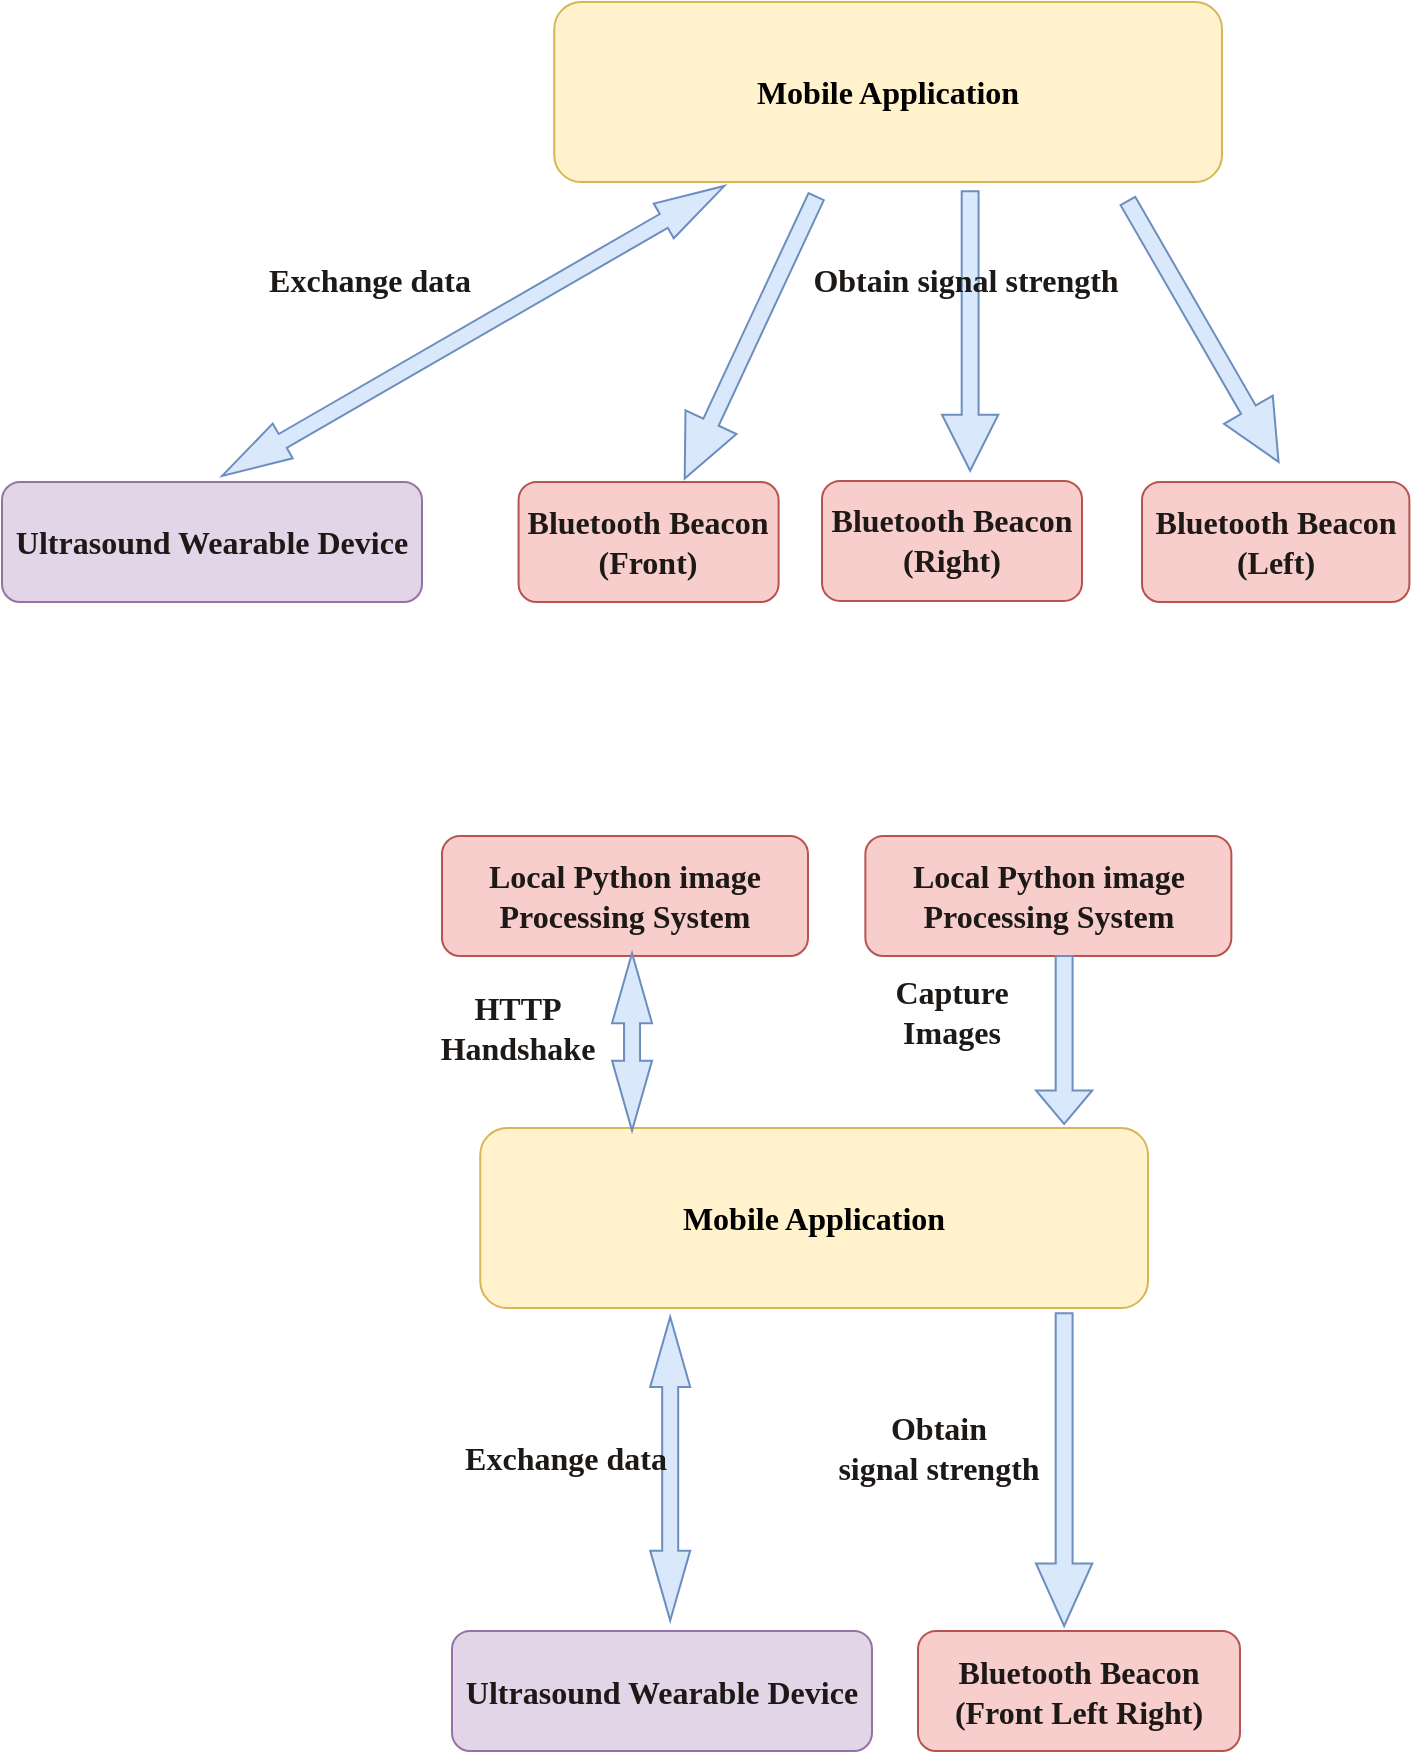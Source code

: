 <mxfile version="17.4.2" type="device"><diagram id="w_MZbceoAxADV6X89ecW" name="第 1 页"><mxGraphModel dx="952" dy="689" grid="0" gridSize="10" guides="1" tooltips="1" connect="1" arrows="1" fold="1" page="1" pageScale="1" pageWidth="827" pageHeight="1169" math="0" shadow="0"><root><mxCell id="0"/><mxCell id="1" parent="0"/><mxCell id="6q4wMiWIWXSocDvmQO47-1" value="&lt;font data-font-src=&quot;https://fonts.googleapis.com/css?family=Arial&quot; face=&quot;Comic Sans MS&quot; size=&quot;1&quot;&gt;&lt;b style=&quot;font-size: 16px&quot;&gt;Mobile Application&lt;/b&gt;&lt;/font&gt;" style="rounded=1;whiteSpace=wrap;html=1;fillColor=#fff2cc;strokeColor=#d6b656;" parent="1" vertex="1"><mxGeometry x="316.12" y="160" width="333.88" height="90" as="geometry"/></mxCell><mxCell id="6q4wMiWIWXSocDvmQO47-2" value="&lt;span style=&quot;color: rgb(28 , 25 , 23)&quot;&gt;&lt;font face=&quot;Comic Sans MS&quot; size=&quot;1&quot;&gt;&lt;b style=&quot;font-size: 16px&quot;&gt;Ultrasound Wearable Device&lt;/b&gt;&lt;/font&gt;&lt;/span&gt;" style="rounded=1;whiteSpace=wrap;html=1;sketch=0;fillColor=#e1d5e7;strokeColor=#9673a6;" parent="1" vertex="1"><mxGeometry x="40" y="400.03" width="210" height="59.97" as="geometry"/></mxCell><mxCell id="6q4wMiWIWXSocDvmQO47-9" value="" style="html=1;shadow=0;dashed=0;align=center;verticalAlign=middle;shape=mxgraph.arrows2.twoWayArrow;dy=0.6;dx=35;rounded=0;sketch=0;rotation=-30;fillColor=#dae8fc;strokeColor=#6c8ebf;" parent="1" vertex="1"><mxGeometry x="130.62" y="314.46" width="290" height="20" as="geometry"/></mxCell><mxCell id="6q4wMiWIWXSocDvmQO47-11" value="&lt;span style=&quot;color: rgb(28 , 25 , 23) ; background-color: rgb(255 , 255 , 255)&quot;&gt;&lt;font size=&quot;1&quot;&gt;&lt;b style=&quot;font-size: 16px&quot;&gt;Exchange data&lt;/b&gt;&lt;/font&gt;&lt;/span&gt;" style="text;html=1;strokeColor=none;fillColor=none;align=center;verticalAlign=middle;whiteSpace=wrap;rounded=0;sketch=0;fontFamily=Comic Sans MS;fontSize=14;" parent="1" vertex="1"><mxGeometry x="172" y="284.46" width="104.38" height="30" as="geometry"/></mxCell><mxCell id="6q4wMiWIWXSocDvmQO47-12" value="&lt;span style=&quot;color: rgb(28 , 25 , 23)&quot;&gt;&lt;font face=&quot;Comic Sans MS&quot; size=&quot;1&quot;&gt;&lt;b style=&quot;font-size: 16px&quot;&gt;Bluetooth Beacon (Front)&lt;/b&gt;&lt;/font&gt;&lt;/span&gt;" style="rounded=1;whiteSpace=wrap;html=1;sketch=0;fillColor=#f8cecc;strokeColor=#b85450;" parent="1" vertex="1"><mxGeometry x="298.29" y="400.03" width="130" height="60" as="geometry"/></mxCell><mxCell id="6q4wMiWIWXSocDvmQO47-13" value="&lt;b style=&quot;color: rgb(28 , 25 , 23) ; font-family: &amp;#34;comic sans ms&amp;#34;&quot;&gt;&lt;font style=&quot;font-size: 16px&quot;&gt;Bluetooth Beacon (Right)&lt;/font&gt;&lt;/b&gt;" style="rounded=1;whiteSpace=wrap;html=1;sketch=0;fillColor=#f8cecc;strokeColor=#b85450;" parent="1" vertex="1"><mxGeometry x="450" y="399.46" width="130" height="60" as="geometry"/></mxCell><mxCell id="6q4wMiWIWXSocDvmQO47-14" value="&lt;b style=&quot;color: rgb(28 , 25 , 23) ; font-family: &amp;#34;comic sans ms&amp;#34;&quot;&gt;&lt;font style=&quot;font-size: 16px&quot;&gt;Bluetooth Beacon (Left)&lt;/font&gt;&lt;/b&gt;" style="rounded=1;whiteSpace=wrap;html=1;sketch=0;fillColor=#f8cecc;strokeColor=#b85450;" parent="1" vertex="1"><mxGeometry x="610" y="400.03" width="133.69" height="60" as="geometry"/></mxCell><mxCell id="6q4wMiWIWXSocDvmQO47-15" value="" style="shape=singleArrow;direction=south;whiteSpace=wrap;html=1;rounded=0;sketch=0;fontFamily=Comic Sans MS;fontSize=14;rotation=25;fillColor=#dae8fc;strokeColor=#6c8ebf;" parent="1" vertex="1"><mxGeometry x="400.15" y="250" width="28.14" height="155.55" as="geometry"/></mxCell><mxCell id="6q4wMiWIWXSocDvmQO47-16" value="" style="shape=singleArrow;direction=south;whiteSpace=wrap;html=1;rounded=0;sketch=0;fontFamily=Comic Sans MS;fontSize=14;rotation=0;fillColor=#dae8fc;strokeColor=#6c8ebf;" parent="1" vertex="1"><mxGeometry x="510" y="254.59" width="28.14" height="139.74" as="geometry"/></mxCell><mxCell id="6q4wMiWIWXSocDvmQO47-17" value="" style="shape=singleArrow;direction=south;whiteSpace=wrap;html=1;rounded=0;sketch=0;fontFamily=Comic Sans MS;fontSize=14;rotation=-30;fillColor=#dae8fc;strokeColor=#6c8ebf;" parent="1" vertex="1"><mxGeometry x="626.54" y="249.4" width="28.14" height="150.63" as="geometry"/></mxCell><mxCell id="6q4wMiWIWXSocDvmQO47-19" value="&lt;span style=&quot;color: rgb(28 , 25 , 23)&quot;&gt;&lt;font size=&quot;1&quot;&gt;&lt;b style=&quot;font-size: 16px&quot;&gt;Obtain signal strength&lt;/b&gt;&lt;/font&gt;&lt;/span&gt;" style="text;html=1;strokeColor=none;fillColor=none;align=center;verticalAlign=middle;whiteSpace=wrap;rounded=0;sketch=0;fontFamily=Comic Sans MS;fontSize=14;" parent="1" vertex="1"><mxGeometry x="414" y="284.46" width="216" height="30" as="geometry"/></mxCell><mxCell id="Hlqzw36ENgfYsYvNObIs-5" style="edgeStyle=orthogonalEdgeStyle;rounded=0;orthogonalLoop=1;jettySize=auto;html=1;exitX=0.5;exitY=1;exitDx=0;exitDy=0;fontFamily=Comic Sans MS;fontSize=16;" parent="1" edge="1"><mxGeometry relative="1" as="geometry"><mxPoint x="272" y="981.95" as="sourcePoint"/><mxPoint x="272" y="981.95" as="targetPoint"/></mxGeometry></mxCell><mxCell id="HHnAphtBcYZz3bV_eFTU-1" value="&lt;font data-font-src=&quot;https://fonts.googleapis.com/css?family=Arial&quot; face=&quot;Comic Sans MS&quot; size=&quot;1&quot;&gt;&lt;b style=&quot;font-size: 16px&quot;&gt;Mobile Application&lt;/b&gt;&lt;/font&gt;" style="rounded=1;whiteSpace=wrap;html=1;fillColor=#fff2cc;strokeColor=#d6b656;" vertex="1" parent="1"><mxGeometry x="279.12" y="723" width="333.88" height="90" as="geometry"/></mxCell><mxCell id="HHnAphtBcYZz3bV_eFTU-2" value="&lt;span style=&quot;color: rgb(28 , 25 , 23)&quot;&gt;&lt;font face=&quot;Comic Sans MS&quot; size=&quot;1&quot;&gt;&lt;b style=&quot;font-size: 16px&quot;&gt;Ultrasound Wearable Device&lt;/b&gt;&lt;/font&gt;&lt;/span&gt;" style="rounded=1;whiteSpace=wrap;html=1;sketch=0;fillColor=#e1d5e7;strokeColor=#9673a6;" vertex="1" parent="1"><mxGeometry x="265" y="974.53" width="210" height="59.97" as="geometry"/></mxCell><mxCell id="HHnAphtBcYZz3bV_eFTU-3" value="" style="html=1;shadow=0;dashed=0;align=center;verticalAlign=middle;shape=mxgraph.arrows2.twoWayArrow;dy=0.6;dx=35;rounded=0;sketch=0;rotation=-90;fillColor=#dae8fc;strokeColor=#6c8ebf;" vertex="1" parent="1"><mxGeometry x="298.19" y="883.41" width="151.81" height="20" as="geometry"/></mxCell><mxCell id="HHnAphtBcYZz3bV_eFTU-4" value="&lt;span style=&quot;color: rgb(28 , 25 , 23)&quot;&gt;&lt;font size=&quot;1&quot;&gt;&lt;b style=&quot;font-size: 16px&quot;&gt;Exchange data&lt;/b&gt;&lt;/font&gt;&lt;/span&gt;" style="text;html=1;strokeColor=none;fillColor=none;align=center;verticalAlign=middle;whiteSpace=wrap;rounded=0;sketch=0;fontFamily=Comic Sans MS;fontSize=14;" vertex="1" parent="1"><mxGeometry x="270" y="873.41" width="104.38" height="30" as="geometry"/></mxCell><mxCell id="HHnAphtBcYZz3bV_eFTU-5" value="&lt;span style=&quot;color: rgb(28 , 25 , 23)&quot;&gt;&lt;font face=&quot;Comic Sans MS&quot; size=&quot;1&quot;&gt;&lt;b style=&quot;font-size: 16px&quot;&gt;Bluetooth Beacon (Front Left Right)&lt;/b&gt;&lt;/font&gt;&lt;/span&gt;" style="rounded=1;whiteSpace=wrap;html=1;sketch=0;fillColor=#f8cecc;strokeColor=#b85450;" vertex="1" parent="1"><mxGeometry x="498" y="974.5" width="161" height="60" as="geometry"/></mxCell><mxCell id="HHnAphtBcYZz3bV_eFTU-8" value="" style="shape=singleArrow;direction=south;whiteSpace=wrap;html=1;rounded=0;sketch=0;fontFamily=Comic Sans MS;fontSize=14;rotation=0;fillColor=#dae8fc;strokeColor=#6c8ebf;" vertex="1" parent="1"><mxGeometry x="557" y="815.63" width="28.14" height="156.37" as="geometry"/></mxCell><mxCell id="HHnAphtBcYZz3bV_eFTU-11" value="&lt;span style=&quot;color: rgb(28 , 25 , 23)&quot;&gt;&lt;font size=&quot;1&quot;&gt;&lt;b style=&quot;font-size: 16px&quot;&gt;Obtain &lt;br&gt;signal strength&lt;/b&gt;&lt;/font&gt;&lt;/span&gt;" style="text;html=1;strokeColor=none;fillColor=none;align=center;verticalAlign=middle;whiteSpace=wrap;rounded=0;sketch=0;fontFamily=Comic Sans MS;fontSize=14;" vertex="1" parent="1"><mxGeometry x="400.15" y="868" width="217" height="30.19" as="geometry"/></mxCell><mxCell id="HHnAphtBcYZz3bV_eFTU-12" value="&lt;font color=&quot;#1c1917&quot; face=&quot;Comic Sans MS&quot;&gt;&lt;span style=&quot;font-size: 16px&quot;&gt;&lt;b&gt;Local Python image Processing System&lt;/b&gt;&lt;/span&gt;&lt;/font&gt;" style="rounded=1;whiteSpace=wrap;html=1;sketch=0;fillColor=#f8cecc;strokeColor=#b85450;" vertex="1" parent="1"><mxGeometry x="471.68" y="577" width="183" height="60" as="geometry"/></mxCell><mxCell id="HHnAphtBcYZz3bV_eFTU-13" value="" style="shape=singleArrow;direction=south;whiteSpace=wrap;html=1;rounded=0;sketch=0;fontFamily=Comic Sans MS;fontSize=14;rotation=0;fillColor=#dae8fc;strokeColor=#6c8ebf;" vertex="1" parent="1"><mxGeometry x="557" y="637" width="28.14" height="84" as="geometry"/></mxCell><mxCell id="HHnAphtBcYZz3bV_eFTU-15" value="&lt;font color=&quot;#1c1917&quot; face=&quot;Comic Sans MS&quot;&gt;&lt;span style=&quot;font-size: 16px&quot;&gt;&lt;b&gt;Local Python image Processing System&lt;/b&gt;&lt;/span&gt;&lt;/font&gt;" style="rounded=1;whiteSpace=wrap;html=1;sketch=0;fillColor=#f8cecc;strokeColor=#b85450;rotation=0;" vertex="1" parent="1"><mxGeometry x="260" y="577" width="183" height="60" as="geometry"/></mxCell><mxCell id="HHnAphtBcYZz3bV_eFTU-16" value="" style="html=1;shadow=0;dashed=0;align=center;verticalAlign=middle;shape=mxgraph.arrows2.twoWayArrow;dy=0.6;dx=35;rounded=0;sketch=0;rotation=-90;fillColor=#dae8fc;strokeColor=#6c8ebf;" vertex="1" parent="1"><mxGeometry x="310.65" y="669.95" width="88.74" height="20" as="geometry"/></mxCell><mxCell id="HHnAphtBcYZz3bV_eFTU-18" value="&lt;span style=&quot;color: rgb(28 , 25 , 23)&quot;&gt;&lt;font size=&quot;1&quot;&gt;&lt;b style=&quot;font-size: 16px&quot;&gt;HTTP Handshake&lt;/b&gt;&lt;/font&gt;&lt;/span&gt;" style="text;html=1;strokeColor=none;fillColor=none;align=center;verticalAlign=middle;whiteSpace=wrap;rounded=0;sketch=0;fontFamily=Comic Sans MS;fontSize=14;" vertex="1" parent="1"><mxGeometry x="246" y="658" width="104.38" height="30" as="geometry"/></mxCell><mxCell id="HHnAphtBcYZz3bV_eFTU-19" value="&lt;span style=&quot;color: rgb(28 , 25 , 23)&quot;&gt;&lt;font size=&quot;1&quot;&gt;&lt;b style=&quot;font-size: 16px&quot;&gt;Capture Images&lt;/b&gt;&lt;/font&gt;&lt;/span&gt;" style="text;html=1;strokeColor=none;fillColor=none;align=center;verticalAlign=middle;whiteSpace=wrap;rounded=0;sketch=0;fontFamily=Comic Sans MS;fontSize=14;" vertex="1" parent="1"><mxGeometry x="462.81" y="650.0" width="104.38" height="30" as="geometry"/></mxCell></root></mxGraphModel></diagram></mxfile>